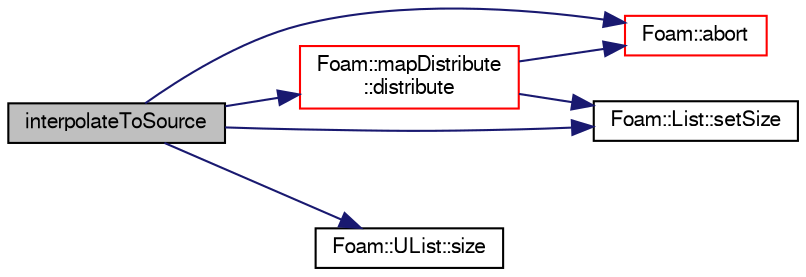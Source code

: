digraph "interpolateToSource"
{
  bgcolor="transparent";
  edge [fontname="FreeSans",fontsize="10",labelfontname="FreeSans",labelfontsize="10"];
  node [fontname="FreeSans",fontsize="10",shape=record];
  rankdir="LR";
  Node469 [label="interpolateToSource",height=0.2,width=0.4,color="black", fillcolor="grey75", style="filled", fontcolor="black"];
  Node469 -> Node470 [color="midnightblue",fontsize="10",style="solid",fontname="FreeSans"];
  Node470 [label="Foam::abort",height=0.2,width=0.4,color="red",URL="$a21124.html#a447107a607d03e417307c203fa5fb44b"];
  Node469 -> Node513 [color="midnightblue",fontsize="10",style="solid",fontname="FreeSans"];
  Node513 [label="Foam::mapDistribute\l::distribute",height=0.2,width=0.4,color="red",URL="$a27362.html#a33e0f8481eb68bf011731ec98e8f7c65",tooltip="Distribute data. Note:schedule only used for Pstream::scheduled. "];
  Node513 -> Node515 [color="midnightblue",fontsize="10",style="solid",fontname="FreeSans"];
  Node515 [label="Foam::List::setSize",height=0.2,width=0.4,color="black",URL="$a25694.html#aedb985ffeaf1bdbfeccc2a8730405703",tooltip="Reset size of List. "];
  Node513 -> Node470 [color="midnightblue",fontsize="10",style="solid",fontname="FreeSans"];
  Node469 -> Node515 [color="midnightblue",fontsize="10",style="solid",fontname="FreeSans"];
  Node469 -> Node521 [color="midnightblue",fontsize="10",style="solid",fontname="FreeSans"];
  Node521 [label="Foam::UList::size",height=0.2,width=0.4,color="black",URL="$a25698.html#a47b3bf30da1eb3ab8076b5fbe00e0494",tooltip="Return the number of elements in the UList. "];
}
